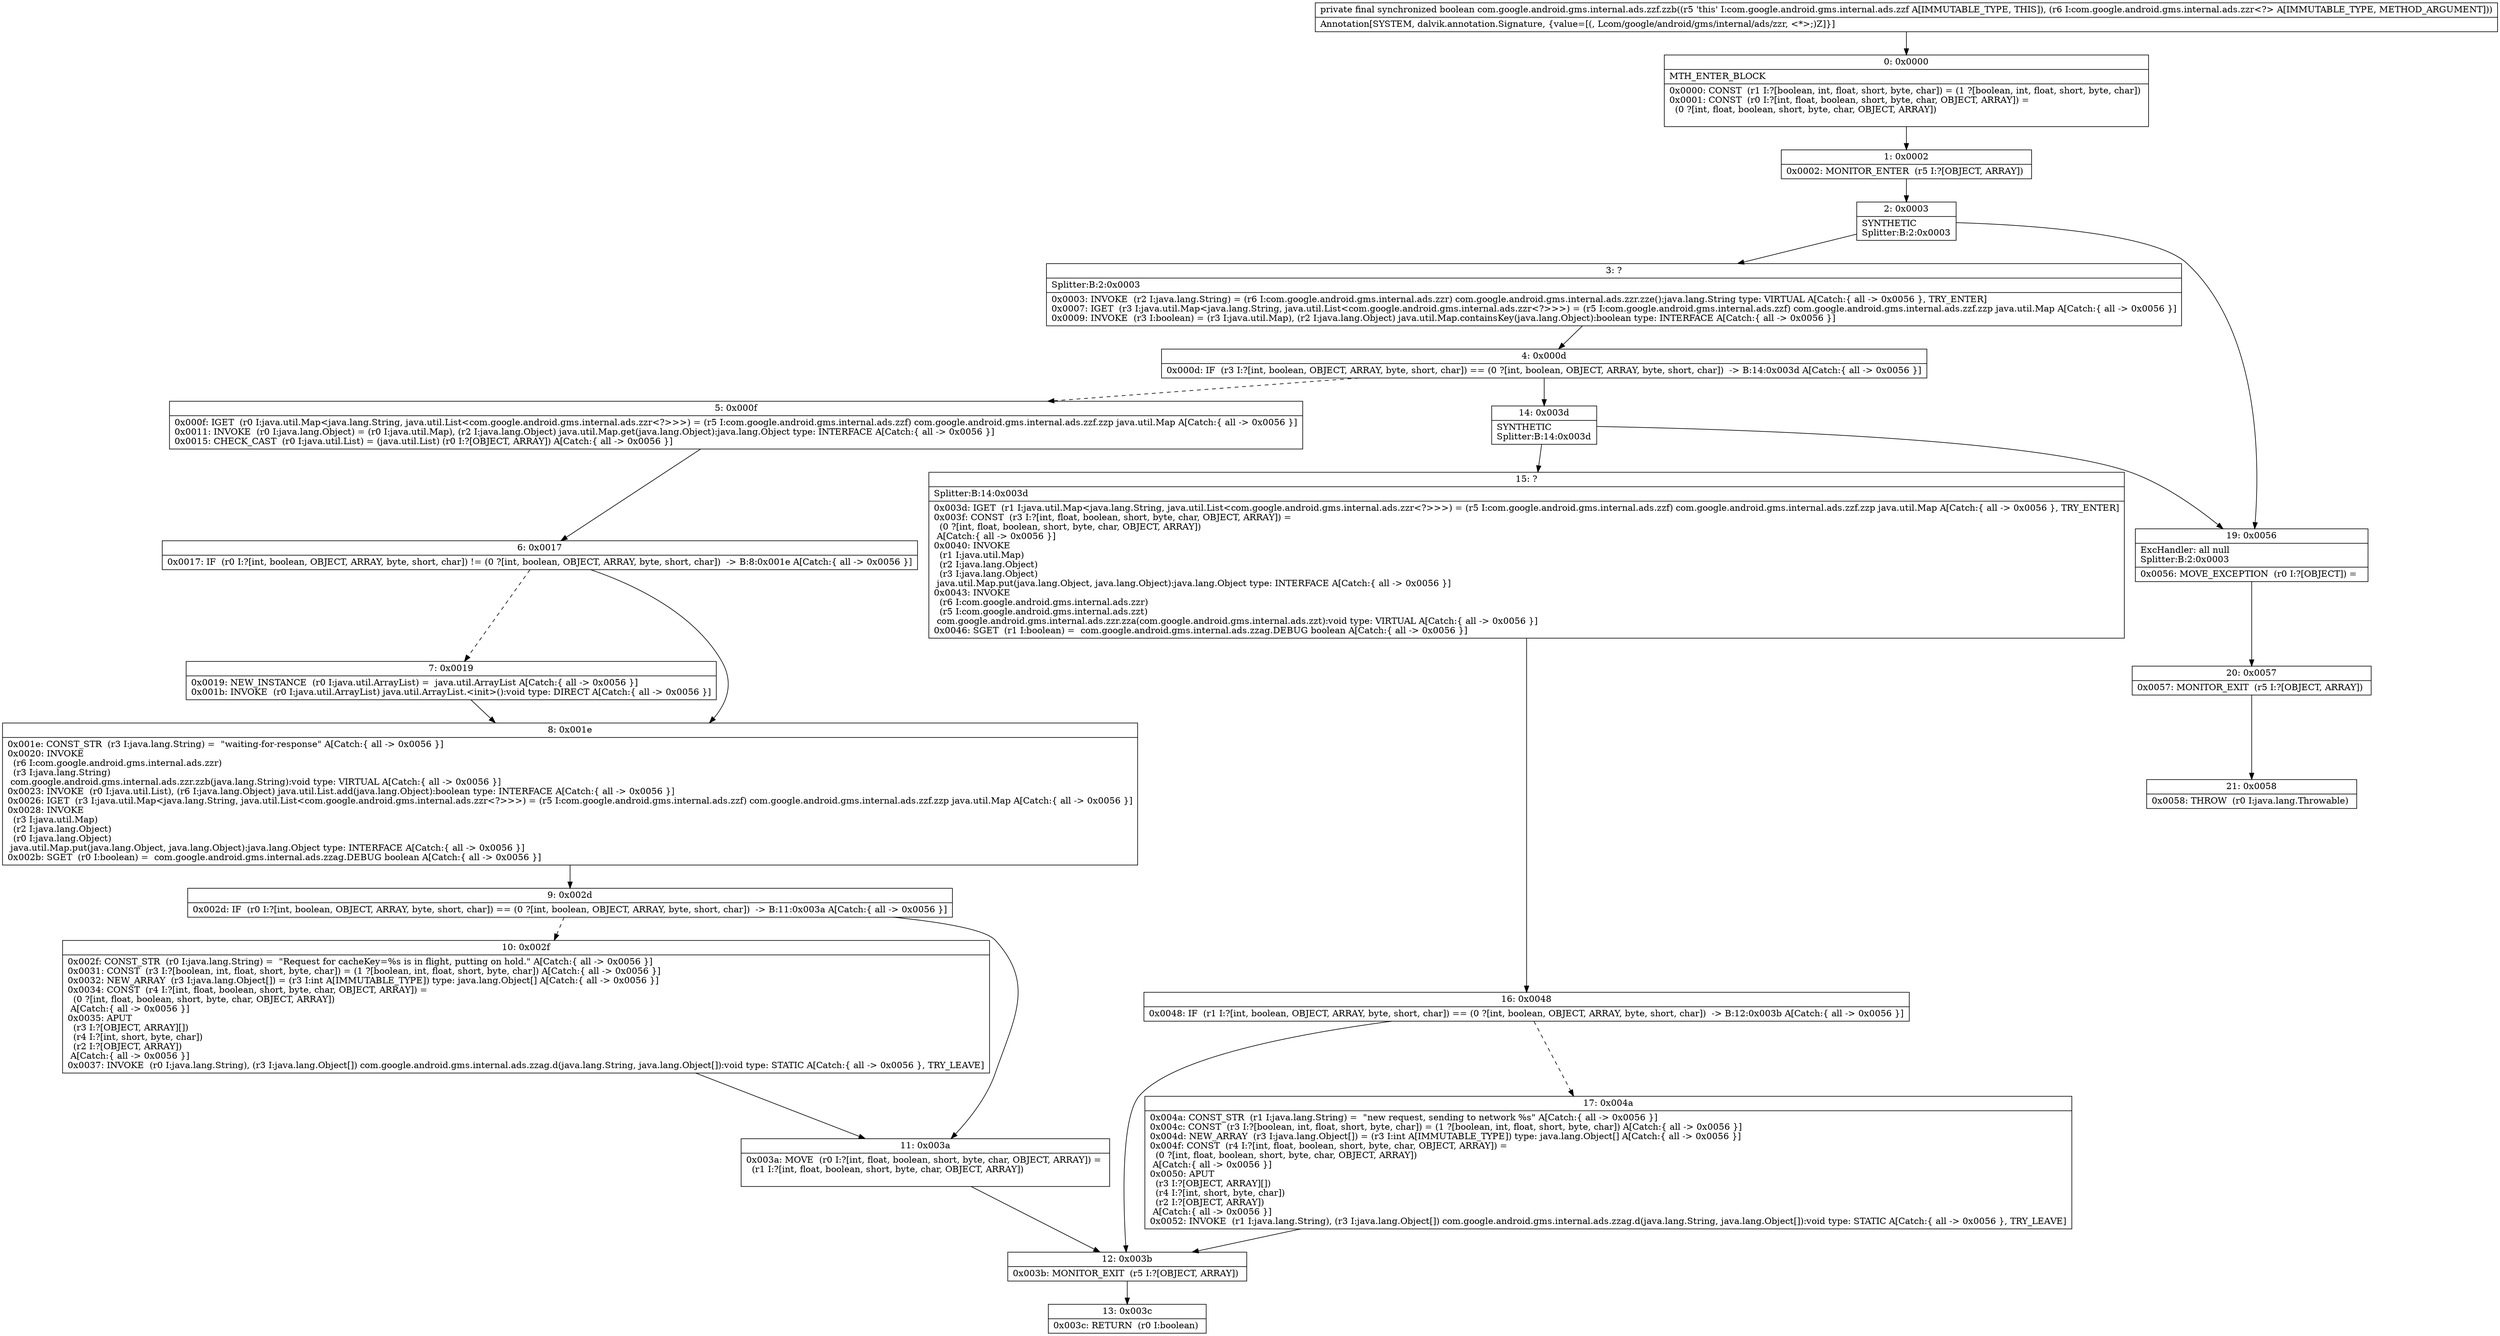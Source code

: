 digraph "CFG forcom.google.android.gms.internal.ads.zzf.zzb(Lcom\/google\/android\/gms\/internal\/ads\/zzr;)Z" {
Node_0 [shape=record,label="{0\:\ 0x0000|MTH_ENTER_BLOCK\l|0x0000: CONST  (r1 I:?[boolean, int, float, short, byte, char]) = (1 ?[boolean, int, float, short, byte, char]) \l0x0001: CONST  (r0 I:?[int, float, boolean, short, byte, char, OBJECT, ARRAY]) = \l  (0 ?[int, float, boolean, short, byte, char, OBJECT, ARRAY])\l \l}"];
Node_1 [shape=record,label="{1\:\ 0x0002|0x0002: MONITOR_ENTER  (r5 I:?[OBJECT, ARRAY]) \l}"];
Node_2 [shape=record,label="{2\:\ 0x0003|SYNTHETIC\lSplitter:B:2:0x0003\l}"];
Node_3 [shape=record,label="{3\:\ ?|Splitter:B:2:0x0003\l|0x0003: INVOKE  (r2 I:java.lang.String) = (r6 I:com.google.android.gms.internal.ads.zzr) com.google.android.gms.internal.ads.zzr.zze():java.lang.String type: VIRTUAL A[Catch:\{ all \-\> 0x0056 \}, TRY_ENTER]\l0x0007: IGET  (r3 I:java.util.Map\<java.lang.String, java.util.List\<com.google.android.gms.internal.ads.zzr\<?\>\>\>) = (r5 I:com.google.android.gms.internal.ads.zzf) com.google.android.gms.internal.ads.zzf.zzp java.util.Map A[Catch:\{ all \-\> 0x0056 \}]\l0x0009: INVOKE  (r3 I:boolean) = (r3 I:java.util.Map), (r2 I:java.lang.Object) java.util.Map.containsKey(java.lang.Object):boolean type: INTERFACE A[Catch:\{ all \-\> 0x0056 \}]\l}"];
Node_4 [shape=record,label="{4\:\ 0x000d|0x000d: IF  (r3 I:?[int, boolean, OBJECT, ARRAY, byte, short, char]) == (0 ?[int, boolean, OBJECT, ARRAY, byte, short, char])  \-\> B:14:0x003d A[Catch:\{ all \-\> 0x0056 \}]\l}"];
Node_5 [shape=record,label="{5\:\ 0x000f|0x000f: IGET  (r0 I:java.util.Map\<java.lang.String, java.util.List\<com.google.android.gms.internal.ads.zzr\<?\>\>\>) = (r5 I:com.google.android.gms.internal.ads.zzf) com.google.android.gms.internal.ads.zzf.zzp java.util.Map A[Catch:\{ all \-\> 0x0056 \}]\l0x0011: INVOKE  (r0 I:java.lang.Object) = (r0 I:java.util.Map), (r2 I:java.lang.Object) java.util.Map.get(java.lang.Object):java.lang.Object type: INTERFACE A[Catch:\{ all \-\> 0x0056 \}]\l0x0015: CHECK_CAST  (r0 I:java.util.List) = (java.util.List) (r0 I:?[OBJECT, ARRAY]) A[Catch:\{ all \-\> 0x0056 \}]\l}"];
Node_6 [shape=record,label="{6\:\ 0x0017|0x0017: IF  (r0 I:?[int, boolean, OBJECT, ARRAY, byte, short, char]) != (0 ?[int, boolean, OBJECT, ARRAY, byte, short, char])  \-\> B:8:0x001e A[Catch:\{ all \-\> 0x0056 \}]\l}"];
Node_7 [shape=record,label="{7\:\ 0x0019|0x0019: NEW_INSTANCE  (r0 I:java.util.ArrayList) =  java.util.ArrayList A[Catch:\{ all \-\> 0x0056 \}]\l0x001b: INVOKE  (r0 I:java.util.ArrayList) java.util.ArrayList.\<init\>():void type: DIRECT A[Catch:\{ all \-\> 0x0056 \}]\l}"];
Node_8 [shape=record,label="{8\:\ 0x001e|0x001e: CONST_STR  (r3 I:java.lang.String) =  \"waiting\-for\-response\" A[Catch:\{ all \-\> 0x0056 \}]\l0x0020: INVOKE  \l  (r6 I:com.google.android.gms.internal.ads.zzr)\l  (r3 I:java.lang.String)\l com.google.android.gms.internal.ads.zzr.zzb(java.lang.String):void type: VIRTUAL A[Catch:\{ all \-\> 0x0056 \}]\l0x0023: INVOKE  (r0 I:java.util.List), (r6 I:java.lang.Object) java.util.List.add(java.lang.Object):boolean type: INTERFACE A[Catch:\{ all \-\> 0x0056 \}]\l0x0026: IGET  (r3 I:java.util.Map\<java.lang.String, java.util.List\<com.google.android.gms.internal.ads.zzr\<?\>\>\>) = (r5 I:com.google.android.gms.internal.ads.zzf) com.google.android.gms.internal.ads.zzf.zzp java.util.Map A[Catch:\{ all \-\> 0x0056 \}]\l0x0028: INVOKE  \l  (r3 I:java.util.Map)\l  (r2 I:java.lang.Object)\l  (r0 I:java.lang.Object)\l java.util.Map.put(java.lang.Object, java.lang.Object):java.lang.Object type: INTERFACE A[Catch:\{ all \-\> 0x0056 \}]\l0x002b: SGET  (r0 I:boolean) =  com.google.android.gms.internal.ads.zzag.DEBUG boolean A[Catch:\{ all \-\> 0x0056 \}]\l}"];
Node_9 [shape=record,label="{9\:\ 0x002d|0x002d: IF  (r0 I:?[int, boolean, OBJECT, ARRAY, byte, short, char]) == (0 ?[int, boolean, OBJECT, ARRAY, byte, short, char])  \-\> B:11:0x003a A[Catch:\{ all \-\> 0x0056 \}]\l}"];
Node_10 [shape=record,label="{10\:\ 0x002f|0x002f: CONST_STR  (r0 I:java.lang.String) =  \"Request for cacheKey=%s is in flight, putting on hold.\" A[Catch:\{ all \-\> 0x0056 \}]\l0x0031: CONST  (r3 I:?[boolean, int, float, short, byte, char]) = (1 ?[boolean, int, float, short, byte, char]) A[Catch:\{ all \-\> 0x0056 \}]\l0x0032: NEW_ARRAY  (r3 I:java.lang.Object[]) = (r3 I:int A[IMMUTABLE_TYPE]) type: java.lang.Object[] A[Catch:\{ all \-\> 0x0056 \}]\l0x0034: CONST  (r4 I:?[int, float, boolean, short, byte, char, OBJECT, ARRAY]) = \l  (0 ?[int, float, boolean, short, byte, char, OBJECT, ARRAY])\l A[Catch:\{ all \-\> 0x0056 \}]\l0x0035: APUT  \l  (r3 I:?[OBJECT, ARRAY][])\l  (r4 I:?[int, short, byte, char])\l  (r2 I:?[OBJECT, ARRAY])\l A[Catch:\{ all \-\> 0x0056 \}]\l0x0037: INVOKE  (r0 I:java.lang.String), (r3 I:java.lang.Object[]) com.google.android.gms.internal.ads.zzag.d(java.lang.String, java.lang.Object[]):void type: STATIC A[Catch:\{ all \-\> 0x0056 \}, TRY_LEAVE]\l}"];
Node_11 [shape=record,label="{11\:\ 0x003a|0x003a: MOVE  (r0 I:?[int, float, boolean, short, byte, char, OBJECT, ARRAY]) = \l  (r1 I:?[int, float, boolean, short, byte, char, OBJECT, ARRAY])\l \l}"];
Node_12 [shape=record,label="{12\:\ 0x003b|0x003b: MONITOR_EXIT  (r5 I:?[OBJECT, ARRAY]) \l}"];
Node_13 [shape=record,label="{13\:\ 0x003c|0x003c: RETURN  (r0 I:boolean) \l}"];
Node_14 [shape=record,label="{14\:\ 0x003d|SYNTHETIC\lSplitter:B:14:0x003d\l}"];
Node_15 [shape=record,label="{15\:\ ?|Splitter:B:14:0x003d\l|0x003d: IGET  (r1 I:java.util.Map\<java.lang.String, java.util.List\<com.google.android.gms.internal.ads.zzr\<?\>\>\>) = (r5 I:com.google.android.gms.internal.ads.zzf) com.google.android.gms.internal.ads.zzf.zzp java.util.Map A[Catch:\{ all \-\> 0x0056 \}, TRY_ENTER]\l0x003f: CONST  (r3 I:?[int, float, boolean, short, byte, char, OBJECT, ARRAY]) = \l  (0 ?[int, float, boolean, short, byte, char, OBJECT, ARRAY])\l A[Catch:\{ all \-\> 0x0056 \}]\l0x0040: INVOKE  \l  (r1 I:java.util.Map)\l  (r2 I:java.lang.Object)\l  (r3 I:java.lang.Object)\l java.util.Map.put(java.lang.Object, java.lang.Object):java.lang.Object type: INTERFACE A[Catch:\{ all \-\> 0x0056 \}]\l0x0043: INVOKE  \l  (r6 I:com.google.android.gms.internal.ads.zzr)\l  (r5 I:com.google.android.gms.internal.ads.zzt)\l com.google.android.gms.internal.ads.zzr.zza(com.google.android.gms.internal.ads.zzt):void type: VIRTUAL A[Catch:\{ all \-\> 0x0056 \}]\l0x0046: SGET  (r1 I:boolean) =  com.google.android.gms.internal.ads.zzag.DEBUG boolean A[Catch:\{ all \-\> 0x0056 \}]\l}"];
Node_16 [shape=record,label="{16\:\ 0x0048|0x0048: IF  (r1 I:?[int, boolean, OBJECT, ARRAY, byte, short, char]) == (0 ?[int, boolean, OBJECT, ARRAY, byte, short, char])  \-\> B:12:0x003b A[Catch:\{ all \-\> 0x0056 \}]\l}"];
Node_17 [shape=record,label="{17\:\ 0x004a|0x004a: CONST_STR  (r1 I:java.lang.String) =  \"new request, sending to network %s\" A[Catch:\{ all \-\> 0x0056 \}]\l0x004c: CONST  (r3 I:?[boolean, int, float, short, byte, char]) = (1 ?[boolean, int, float, short, byte, char]) A[Catch:\{ all \-\> 0x0056 \}]\l0x004d: NEW_ARRAY  (r3 I:java.lang.Object[]) = (r3 I:int A[IMMUTABLE_TYPE]) type: java.lang.Object[] A[Catch:\{ all \-\> 0x0056 \}]\l0x004f: CONST  (r4 I:?[int, float, boolean, short, byte, char, OBJECT, ARRAY]) = \l  (0 ?[int, float, boolean, short, byte, char, OBJECT, ARRAY])\l A[Catch:\{ all \-\> 0x0056 \}]\l0x0050: APUT  \l  (r3 I:?[OBJECT, ARRAY][])\l  (r4 I:?[int, short, byte, char])\l  (r2 I:?[OBJECT, ARRAY])\l A[Catch:\{ all \-\> 0x0056 \}]\l0x0052: INVOKE  (r1 I:java.lang.String), (r3 I:java.lang.Object[]) com.google.android.gms.internal.ads.zzag.d(java.lang.String, java.lang.Object[]):void type: STATIC A[Catch:\{ all \-\> 0x0056 \}, TRY_LEAVE]\l}"];
Node_19 [shape=record,label="{19\:\ 0x0056|ExcHandler: all null\lSplitter:B:2:0x0003\l|0x0056: MOVE_EXCEPTION  (r0 I:?[OBJECT]) =  \l}"];
Node_20 [shape=record,label="{20\:\ 0x0057|0x0057: MONITOR_EXIT  (r5 I:?[OBJECT, ARRAY]) \l}"];
Node_21 [shape=record,label="{21\:\ 0x0058|0x0058: THROW  (r0 I:java.lang.Throwable) \l}"];
MethodNode[shape=record,label="{private final synchronized boolean com.google.android.gms.internal.ads.zzf.zzb((r5 'this' I:com.google.android.gms.internal.ads.zzf A[IMMUTABLE_TYPE, THIS]), (r6 I:com.google.android.gms.internal.ads.zzr\<?\> A[IMMUTABLE_TYPE, METHOD_ARGUMENT]))  | Annotation[SYSTEM, dalvik.annotation.Signature, \{value=[(, Lcom\/google\/android\/gms\/internal\/ads\/zzr, \<*\>;)Z]\}]\l}"];
MethodNode -> Node_0;
Node_0 -> Node_1;
Node_1 -> Node_2;
Node_2 -> Node_3;
Node_2 -> Node_19;
Node_3 -> Node_4;
Node_4 -> Node_5[style=dashed];
Node_4 -> Node_14;
Node_5 -> Node_6;
Node_6 -> Node_7[style=dashed];
Node_6 -> Node_8;
Node_7 -> Node_8;
Node_8 -> Node_9;
Node_9 -> Node_10[style=dashed];
Node_9 -> Node_11;
Node_10 -> Node_11;
Node_11 -> Node_12;
Node_12 -> Node_13;
Node_14 -> Node_15;
Node_14 -> Node_19;
Node_15 -> Node_16;
Node_16 -> Node_12;
Node_16 -> Node_17[style=dashed];
Node_17 -> Node_12;
Node_19 -> Node_20;
Node_20 -> Node_21;
}

